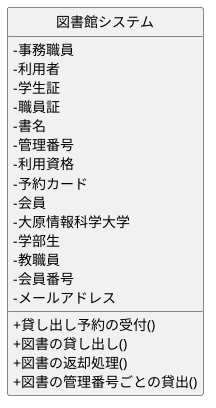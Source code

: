 @startuml Robodogクラス図
skinparam classAttributeIconSize 0
hide circle

class 図書館システム {
 -事務職員
 -利用者
 -学生証
 -職員証
 -書名
 -管理番号
 -利用資格
 -予約カード
 -会員
 -大原情報科学大学
 -学部生
 -教職員
 -会員番号
 -メールアドレス

 +貸し出し予約の受付()
 +図書の貸し出し()
 +図書の返却処理()
 +図書の管理番号ごとの貸出()
}

@enduml

